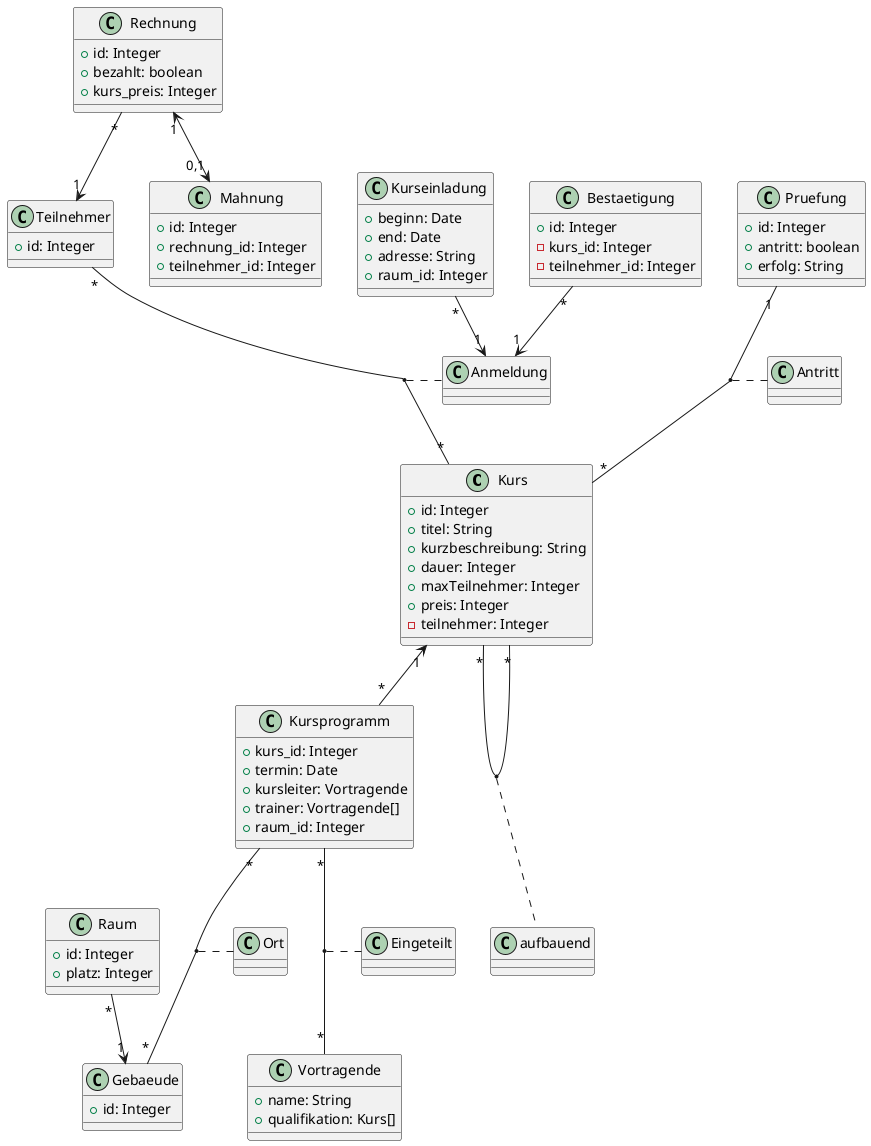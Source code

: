 @startuml
'https://plantuml.com/class-diagram

class Kurs{
+id: Integer
+titel: String
+kurzbeschreibung: String
+dauer: Integer
+maxTeilnehmer: Integer
+preis: Integer
-teilnehmer: Integer
}

class Kursprogramm{
+kurs_id: Integer
+termin: Date
+kursleiter: Vortragende
+trainer: Vortragende[]
+raum_id: Integer
}

class Raum{
+id: Integer
+platz: Integer
}

class Gebaeude{
+id: Integer
}

class Vortragende{
+name: String
+qualifikation: Kurs[]
}

class Kurseinladung{
+beginn: Date
+end: Date
+adresse: String
+raum_id: Integer
}

class Teilnehmer{
+id: Integer
}

class Bestaetigung{
+id: Integer
-kurs_id: Integer
-teilnehmer_id: Integer
}

class Rechnung{
+ id: Integer
+ bezahlt: boolean
+ kurs_preis: Integer
}

class Mahnung{
+id: Integer
+rechnung_id: Integer
+teilnehmer_id: Integer
}

class Pruefung{
+id: Integer
+antritt: boolean
+erfolg: String
}


Kurs "*"--"*" Kurs

(Kurs, Kurs) .. aufbauend

Raum "*"-->"1" Gebaeude

Kurs "1"<--"*" Kursprogramm

Kursprogramm "*"--"*" Gebaeude

(Kursprogramm, Gebaeude) .. Ort

Kursprogramm "*"--"*" Vortragende

(Kursprogramm, Vortragende) .. Eingeteilt

Kurseinladung "*"-->"1" Anmeldung

Bestaetigung "*"-->"1" Anmeldung

Rechnung "*"-->"1" Teilnehmer

Teilnehmer "*"--"*" Kurs

(Teilnehmer, Kurs) .. Anmeldung

Rechnung "1"<-->"0,1" Mahnung

Pruefung "1"--"*" Kurs

(Pruefung, Kurs) .. Antritt

@enduml

